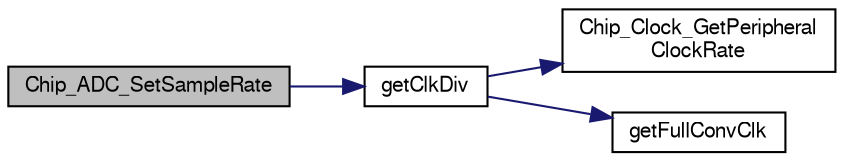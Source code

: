 digraph "Chip_ADC_SetSampleRate"
{
  edge [fontname="FreeSans",fontsize="10",labelfontname="FreeSans",labelfontsize="10"];
  node [fontname="FreeSans",fontsize="10",shape=record];
  rankdir="LR";
  Node1 [label="Chip_ADC_SetSampleRate",height=0.2,width=0.4,color="black", fillcolor="grey75", style="filled", fontcolor="black"];
  Node1 -> Node2 [color="midnightblue",fontsize="10",style="solid"];
  Node2 [label="getClkDiv",height=0.2,width=0.4,color="black", fillcolor="white", style="filled",URL="$adc__17xx__40xx_8c.html#a4f05dad648b8fb141b7454037c1a96e5"];
  Node2 -> Node3 [color="midnightblue",fontsize="10",style="solid"];
  Node3 [label="Chip_Clock_GetPeripheral\lClockRate",height=0.2,width=0.4,color="black", fillcolor="white", style="filled",URL="$group__CLOCK__17XX__40XX.html#ga9c2bc86c857119426aa6a724c12a6f42",tooltip="Returns clock rate for a peripheral (from peripheral clock) "];
  Node2 -> Node4 [color="midnightblue",fontsize="10",style="solid"];
  Node4 [label="getFullConvClk",height=0.2,width=0.4,color="black", fillcolor="white", style="filled",URL="$adc__17xx__40xx_8c.html#a4f78d83197621aba61146de0d2ac07ad"];
}
